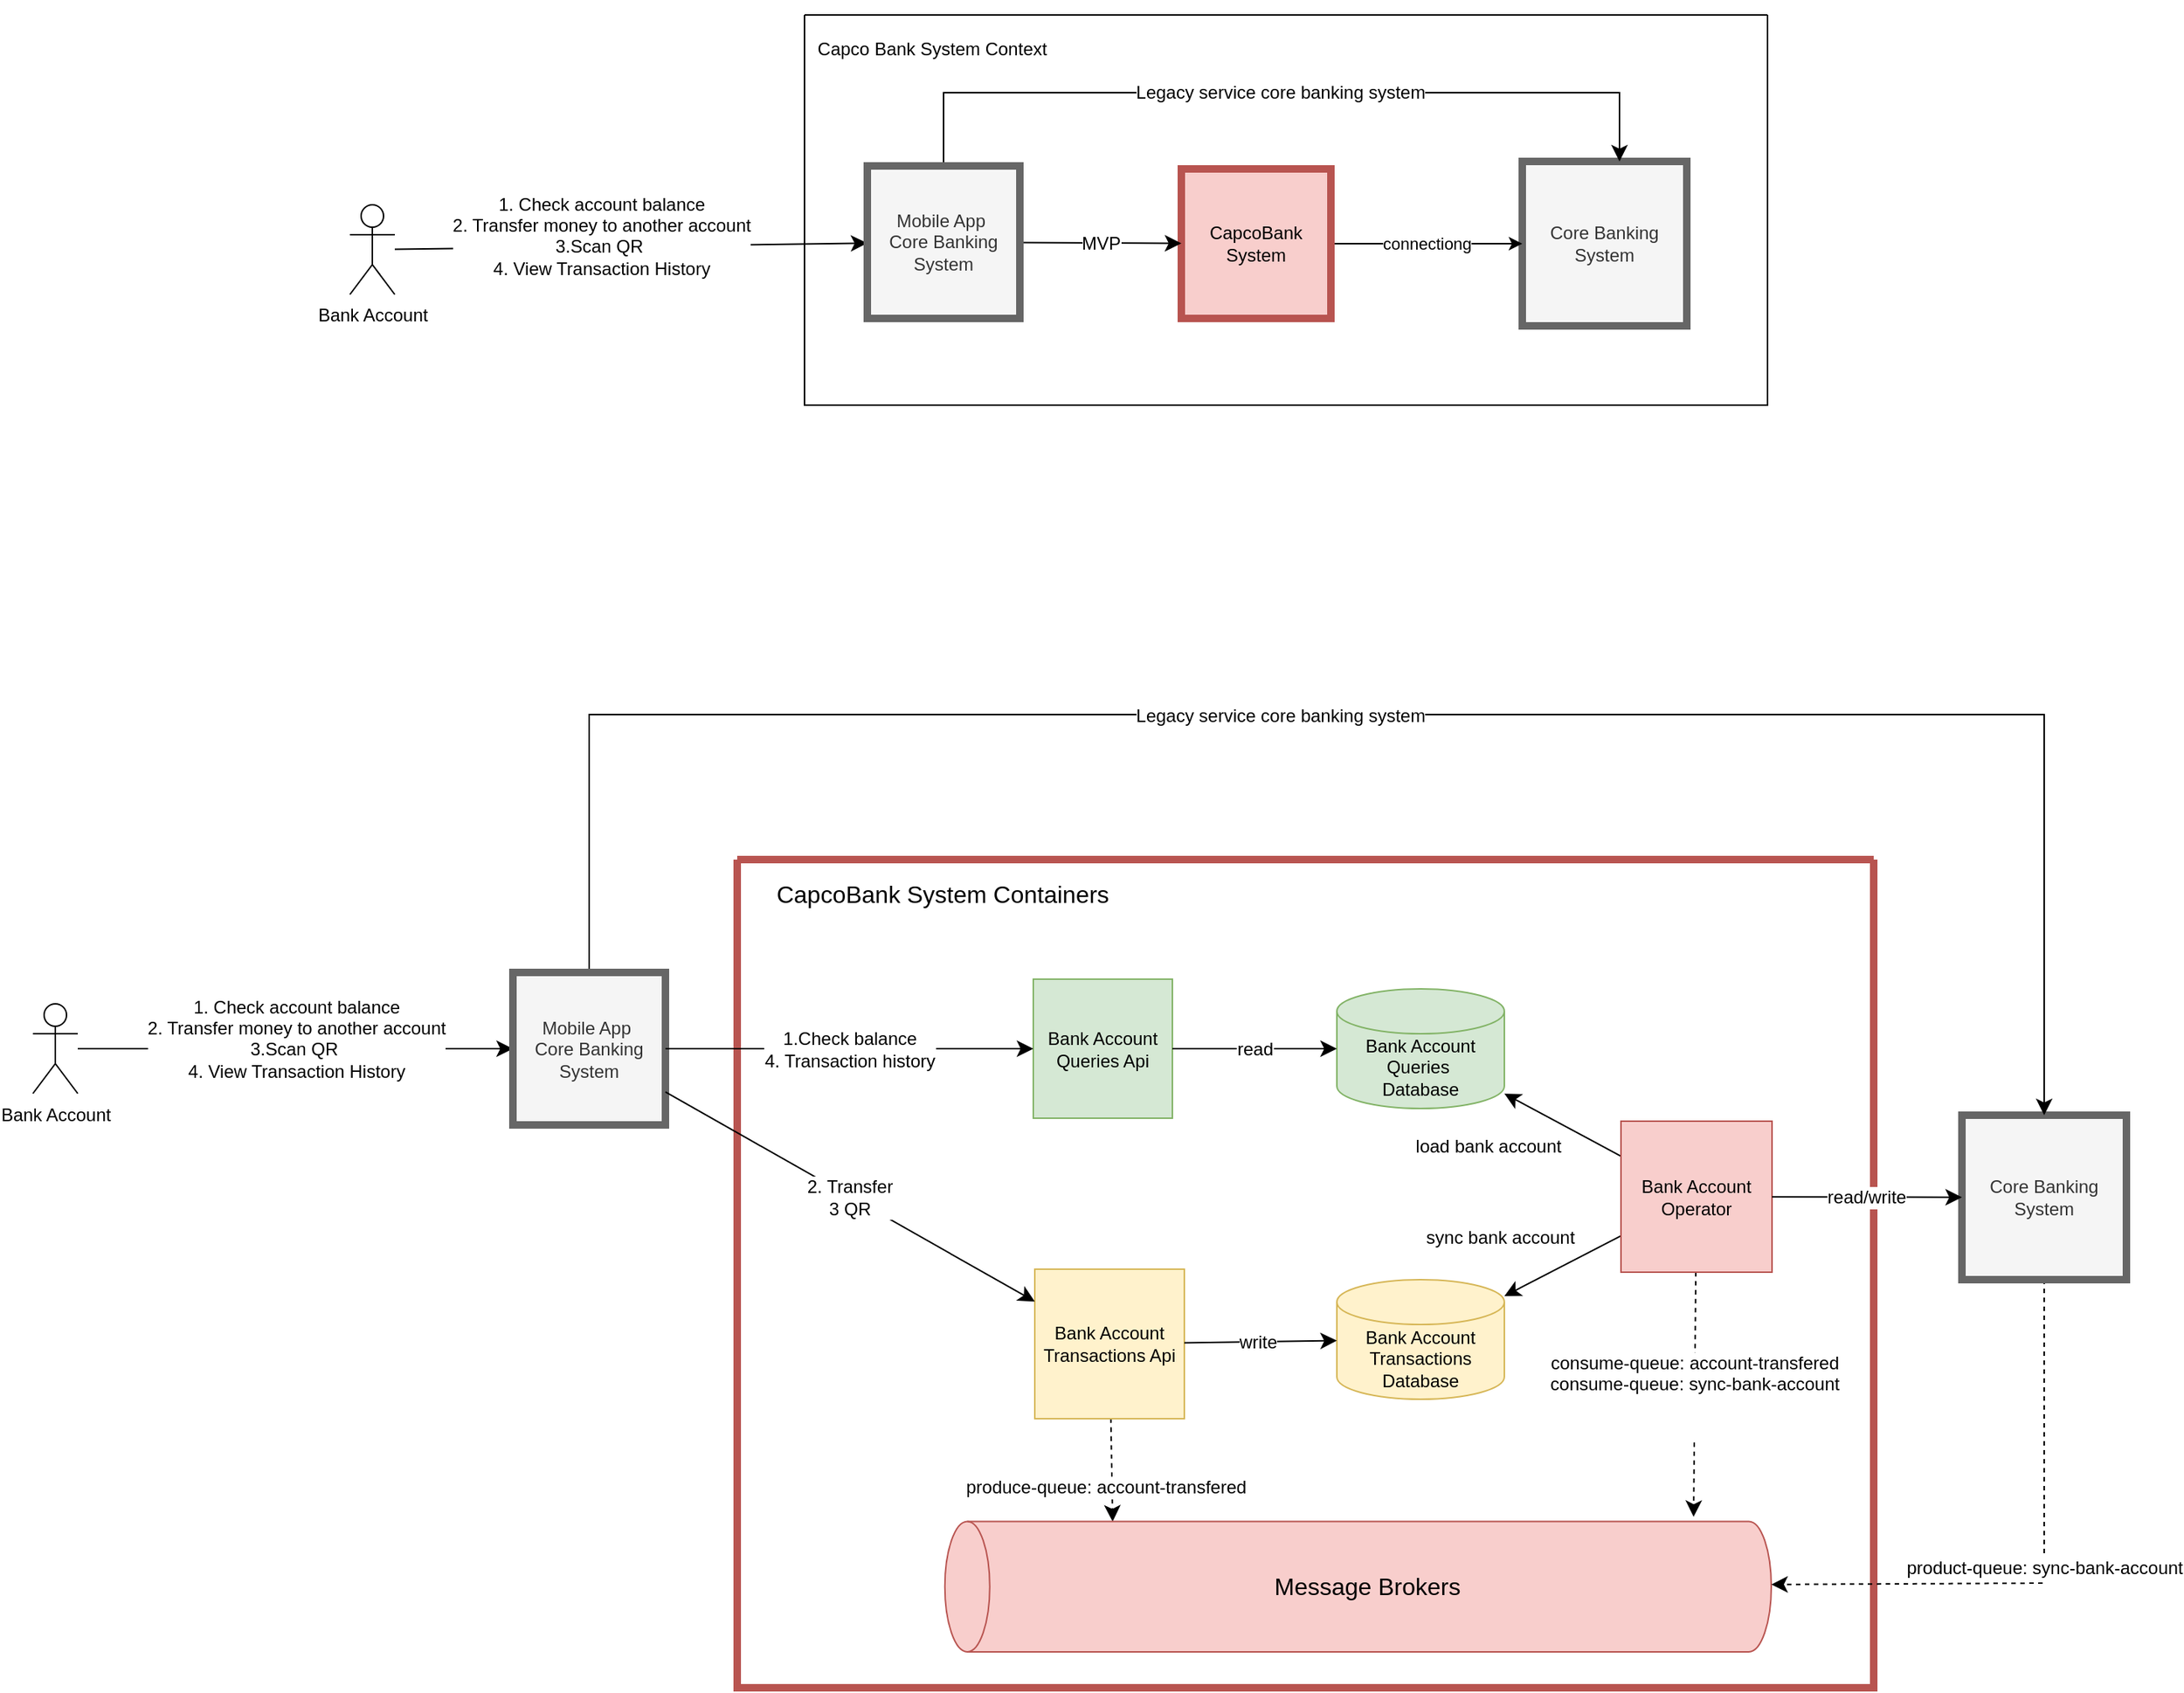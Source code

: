 <mxfile version="26.0.16">
  <diagram name="Page-1" id="Qv8gykM19spB9sORM2q8">
    <mxGraphModel dx="2435" dy="1482" grid="0" gridSize="10" guides="1" tooltips="1" connect="1" arrows="1" fold="1" page="0" pageScale="1" pageWidth="827" pageHeight="1169" math="0" shadow="0">
      <root>
        <mxCell id="0" />
        <mxCell id="1" parent="0" />
        <mxCell id="58TWu8AOUMXrwjDCKBES-9" style="edgeStyle=none;curved=1;rounded=0;orthogonalLoop=1;jettySize=auto;html=1;fontSize=12;startSize=8;endSize=8;" edge="1" parent="1" source="58TWu8AOUMXrwjDCKBES-2" target="58TWu8AOUMXrwjDCKBES-74">
          <mxGeometry relative="1" as="geometry">
            <mxPoint x="-420" y="-356" as="targetPoint" />
          </mxGeometry>
        </mxCell>
        <mxCell id="58TWu8AOUMXrwjDCKBES-48" value="1. Check account balance&lt;div&gt;2. Transfer money to another account&lt;/div&gt;&lt;div&gt;3.Scan QR&amp;nbsp;&lt;/div&gt;&lt;div&gt;4.&amp;nbsp;View Transaction History&lt;/div&gt;&lt;div&gt;&lt;br&gt;&lt;/div&gt;" style="edgeLabel;html=1;align=center;verticalAlign=middle;resizable=0;points=[];fontSize=12;" vertex="1" connectable="0" parent="58TWu8AOUMXrwjDCKBES-9">
          <mxGeometry x="-0.13" relative="1" as="geometry">
            <mxPoint as="offset" />
          </mxGeometry>
        </mxCell>
        <mxCell id="58TWu8AOUMXrwjDCKBES-2" value="Bank Account" style="shape=umlActor;verticalLabelPosition=bottom;verticalAlign=top;html=1;outlineConnect=0;" vertex="1" parent="1">
          <mxGeometry x="-619" y="-297" width="30" height="60" as="geometry" />
        </mxCell>
        <mxCell id="58TWu8AOUMXrwjDCKBES-3" value="" style="swimlane;startSize=0;" vertex="1" parent="1">
          <mxGeometry x="-315" y="-424" width="644" height="261" as="geometry">
            <mxRectangle x="240" y="170" width="50" height="40" as="alternateBounds" />
          </mxGeometry>
        </mxCell>
        <mxCell id="58TWu8AOUMXrwjDCKBES-4" value="Capco Bank System Context" style="text;html=1;align=center;verticalAlign=middle;resizable=0;points=[];autosize=1;strokeColor=none;fillColor=none;" vertex="1" parent="58TWu8AOUMXrwjDCKBES-3">
          <mxGeometry y="8" width="170" height="30" as="geometry" />
        </mxCell>
        <mxCell id="58TWu8AOUMXrwjDCKBES-5" value="Core Banking System" style="whiteSpace=wrap;html=1;aspect=fixed;fillColor=#f5f5f5;strokeColor=#666666;strokeWidth=5;fontColor=#333333;" vertex="1" parent="58TWu8AOUMXrwjDCKBES-3">
          <mxGeometry x="480" y="98" width="110" height="110" as="geometry" />
        </mxCell>
        <mxCell id="58TWu8AOUMXrwjDCKBES-6" style="edgeStyle=orthogonalEdgeStyle;rounded=0;orthogonalLoop=1;jettySize=auto;html=1;" edge="1" parent="58TWu8AOUMXrwjDCKBES-3" source="58TWu8AOUMXrwjDCKBES-8" target="58TWu8AOUMXrwjDCKBES-5">
          <mxGeometry relative="1" as="geometry" />
        </mxCell>
        <mxCell id="58TWu8AOUMXrwjDCKBES-7" value="connectiong" style="edgeLabel;html=1;align=center;verticalAlign=middle;resizable=0;points=[];" vertex="1" connectable="0" parent="58TWu8AOUMXrwjDCKBES-6">
          <mxGeometry x="0.283" relative="1" as="geometry">
            <mxPoint x="-18" as="offset" />
          </mxGeometry>
        </mxCell>
        <mxCell id="58TWu8AOUMXrwjDCKBES-8" value="CapcoBank System" style="whiteSpace=wrap;html=1;aspect=fixed;fillColor=#f8cecc;strokeColor=#b85450;strokeWidth=5;" vertex="1" parent="58TWu8AOUMXrwjDCKBES-3">
          <mxGeometry x="252" y="103" width="100" height="100" as="geometry" />
        </mxCell>
        <mxCell id="58TWu8AOUMXrwjDCKBES-75" value="MVP" style="edgeStyle=none;curved=1;rounded=0;orthogonalLoop=1;jettySize=auto;html=1;fontSize=12;startSize=8;endSize=8;" edge="1" parent="58TWu8AOUMXrwjDCKBES-3" source="58TWu8AOUMXrwjDCKBES-74" target="58TWu8AOUMXrwjDCKBES-8">
          <mxGeometry relative="1" as="geometry" />
        </mxCell>
        <mxCell id="58TWu8AOUMXrwjDCKBES-78" value="Legacy service core&amp;nbsp;banking system" style="edgeStyle=orthogonalEdgeStyle;rounded=0;orthogonalLoop=1;jettySize=auto;html=1;fontSize=12;startSize=8;endSize=8;" edge="1" parent="58TWu8AOUMXrwjDCKBES-3" source="58TWu8AOUMXrwjDCKBES-74" target="58TWu8AOUMXrwjDCKBES-5">
          <mxGeometry relative="1" as="geometry">
            <Array as="points">
              <mxPoint x="93" y="52" />
              <mxPoint x="545" y="52" />
            </Array>
          </mxGeometry>
        </mxCell>
        <mxCell id="58TWu8AOUMXrwjDCKBES-74" value="Mobile App&amp;nbsp;&lt;div&gt;Core Banking&lt;div&gt;System&lt;/div&gt;&lt;/div&gt;" style="whiteSpace=wrap;html=1;aspect=fixed;fillColor=#f5f5f5;strokeColor=#666666;strokeWidth=5;fontColor=#333333;" vertex="1" parent="58TWu8AOUMXrwjDCKBES-3">
          <mxGeometry x="42" y="101" width="102" height="102" as="geometry" />
        </mxCell>
        <mxCell id="58TWu8AOUMXrwjDCKBES-16" value="" style="swimlane;startSize=0;fillColor=#f8cecc;strokeColor=#b85450;strokeWidth=5;gradientColor=none;swimlaneFillColor=none;" vertex="1" parent="1">
          <mxGeometry x="-360" y="141" width="760" height="554" as="geometry" />
        </mxCell>
        <mxCell id="58TWu8AOUMXrwjDCKBES-17" value="CapcoBank System Containers" style="text;html=1;align=center;verticalAlign=middle;resizable=0;points=[];autosize=1;strokeColor=none;fillColor=none;fontSize=16;" vertex="1" parent="58TWu8AOUMXrwjDCKBES-16">
          <mxGeometry x="18" y="7" width="237" height="31" as="geometry" />
        </mxCell>
        <mxCell id="58TWu8AOUMXrwjDCKBES-21" value="Bank Account Queries Api" style="whiteSpace=wrap;html=1;aspect=fixed;fillColor=#d5e8d4;strokeColor=#82b366;" vertex="1" parent="58TWu8AOUMXrwjDCKBES-16">
          <mxGeometry x="198" y="80" width="93" height="93" as="geometry" />
        </mxCell>
        <mxCell id="58TWu8AOUMXrwjDCKBES-38" style="edgeStyle=none;curved=1;rounded=0;orthogonalLoop=1;jettySize=auto;html=1;fontSize=12;startSize=8;endSize=8;dashed=1;entryX=0.998;entryY=0.203;entryDx=0;entryDy=0;entryPerimeter=0;" edge="1" parent="58TWu8AOUMXrwjDCKBES-16" source="58TWu8AOUMXrwjDCKBES-25" target="58TWu8AOUMXrwjDCKBES-36">
          <mxGeometry relative="1" as="geometry" />
        </mxCell>
        <mxCell id="58TWu8AOUMXrwjDCKBES-39" value="produce-queue: account-transfered&amp;nbsp;" style="edgeLabel;html=1;align=center;verticalAlign=middle;resizable=0;points=[];fontSize=12;" vertex="1" connectable="0" parent="58TWu8AOUMXrwjDCKBES-38">
          <mxGeometry x="0.328" y="-3" relative="1" as="geometry">
            <mxPoint as="offset" />
          </mxGeometry>
        </mxCell>
        <mxCell id="58TWu8AOUMXrwjDCKBES-25" value="Bank Account Transactions Api" style="whiteSpace=wrap;html=1;aspect=fixed;fillColor=#fff2cc;strokeColor=#d6b656;" vertex="1" parent="58TWu8AOUMXrwjDCKBES-16">
          <mxGeometry x="199" y="274" width="100" height="100" as="geometry" />
        </mxCell>
        <mxCell id="58TWu8AOUMXrwjDCKBES-31" value="Bank Account Queries&amp;nbsp;&lt;div&gt;Database&lt;/div&gt;" style="shape=cylinder3;whiteSpace=wrap;html=1;boundedLbl=1;backgroundOutline=1;size=15;fillColor=#d5e8d4;strokeColor=#82b366;" vertex="1" parent="58TWu8AOUMXrwjDCKBES-16">
          <mxGeometry x="401" y="86.5" width="112" height="80" as="geometry" />
        </mxCell>
        <mxCell id="58TWu8AOUMXrwjDCKBES-23" value="read" style="edgeStyle=none;curved=1;rounded=0;orthogonalLoop=1;jettySize=auto;html=1;fontSize=12;startSize=8;endSize=8;" edge="1" parent="58TWu8AOUMXrwjDCKBES-16" source="58TWu8AOUMXrwjDCKBES-21" target="58TWu8AOUMXrwjDCKBES-31">
          <mxGeometry relative="1" as="geometry" />
        </mxCell>
        <mxCell id="58TWu8AOUMXrwjDCKBES-32" value="Bank Account Transactions Database" style="shape=cylinder3;whiteSpace=wrap;html=1;boundedLbl=1;backgroundOutline=1;size=15;fillColor=#fff2cc;strokeColor=#d6b656;" vertex="1" parent="58TWu8AOUMXrwjDCKBES-16">
          <mxGeometry x="401" y="281" width="112" height="80" as="geometry" />
        </mxCell>
        <mxCell id="58TWu8AOUMXrwjDCKBES-26" style="edgeStyle=none;curved=1;rounded=0;orthogonalLoop=1;jettySize=auto;html=1;fontSize=12;startSize=8;endSize=8;" edge="1" parent="58TWu8AOUMXrwjDCKBES-16" source="58TWu8AOUMXrwjDCKBES-25" target="58TWu8AOUMXrwjDCKBES-32">
          <mxGeometry relative="1" as="geometry" />
        </mxCell>
        <mxCell id="58TWu8AOUMXrwjDCKBES-27" value="write" style="edgeLabel;html=1;align=center;verticalAlign=middle;resizable=0;points=[];fontSize=12;" vertex="1" connectable="0" parent="58TWu8AOUMXrwjDCKBES-26">
          <mxGeometry x="-0.038" relative="1" as="geometry">
            <mxPoint as="offset" />
          </mxGeometry>
        </mxCell>
        <mxCell id="58TWu8AOUMXrwjDCKBES-42" value="consume-queue: account-transfered&lt;div&gt;consume-queue: sync-bank-account&lt;div&gt;&lt;br&gt;&lt;/div&gt;&lt;div&gt;&lt;br&gt;&lt;/div&gt;&lt;/div&gt;" style="edgeStyle=none;curved=1;rounded=0;orthogonalLoop=1;jettySize=auto;html=1;fontSize=12;startSize=8;endSize=8;dashed=1;entryX=1.035;entryY=0.906;entryDx=0;entryDy=0;entryPerimeter=0;" edge="1" parent="58TWu8AOUMXrwjDCKBES-16" source="58TWu8AOUMXrwjDCKBES-33" target="58TWu8AOUMXrwjDCKBES-36">
          <mxGeometry relative="1" as="geometry" />
        </mxCell>
        <mxCell id="58TWu8AOUMXrwjDCKBES-43" value="load bank account" style="edgeStyle=none;curved=1;rounded=0;orthogonalLoop=1;jettySize=auto;html=1;fontSize=12;startSize=8;endSize=8;" edge="1" parent="58TWu8AOUMXrwjDCKBES-16" source="58TWu8AOUMXrwjDCKBES-33" target="58TWu8AOUMXrwjDCKBES-31">
          <mxGeometry x="0.847" y="36" relative="1" as="geometry">
            <mxPoint as="offset" />
          </mxGeometry>
        </mxCell>
        <mxCell id="58TWu8AOUMXrwjDCKBES-45" value="sync bank account" style="edgeStyle=none;curved=1;rounded=0;orthogonalLoop=1;jettySize=auto;html=1;fontSize=12;startSize=8;endSize=8;" edge="1" parent="58TWu8AOUMXrwjDCKBES-16" source="58TWu8AOUMXrwjDCKBES-33" target="58TWu8AOUMXrwjDCKBES-32">
          <mxGeometry x="0.652" y="-36" relative="1" as="geometry">
            <mxPoint as="offset" />
          </mxGeometry>
        </mxCell>
        <mxCell id="58TWu8AOUMXrwjDCKBES-33" value="Bank Account Operator" style="whiteSpace=wrap;html=1;aspect=fixed;fillColor=#f8cecc;strokeColor=#b85450;" vertex="1" parent="58TWu8AOUMXrwjDCKBES-16">
          <mxGeometry x="591" y="175" width="101" height="101" as="geometry" />
        </mxCell>
        <mxCell id="58TWu8AOUMXrwjDCKBES-36" value="" style="shape=cylinder3;whiteSpace=wrap;html=1;boundedLbl=1;backgroundOutline=1;size=15;rotation=-90;fillColor=#f8cecc;strokeColor=#b85450;" vertex="1" parent="58TWu8AOUMXrwjDCKBES-16">
          <mxGeometry x="371.56" y="210" width="87.25" height="552.63" as="geometry" />
        </mxCell>
        <mxCell id="58TWu8AOUMXrwjDCKBES-37" value="Message Brokers" style="text;html=1;align=center;verticalAlign=middle;resizable=0;points=[];autosize=1;strokeColor=none;fillColor=none;fontSize=16;" vertex="1" parent="58TWu8AOUMXrwjDCKBES-16">
          <mxGeometry x="351" y="470.81" width="140" height="31" as="geometry" />
        </mxCell>
        <mxCell id="58TWu8AOUMXrwjDCKBES-77" value="product-queue: sync-bank-account" style="edgeStyle=orthogonalEdgeStyle;rounded=0;orthogonalLoop=1;jettySize=auto;html=1;fontSize=12;startSize=8;endSize=8;dashed=1;" edge="1" parent="1" source="58TWu8AOUMXrwjDCKBES-22" target="58TWu8AOUMXrwjDCKBES-36">
          <mxGeometry relative="1" as="geometry">
            <Array as="points">
              <mxPoint x="514" y="625" />
            </Array>
          </mxGeometry>
        </mxCell>
        <mxCell id="58TWu8AOUMXrwjDCKBES-22" value="Core Banking System" style="whiteSpace=wrap;html=1;aspect=fixed;fillColor=#f5f5f5;strokeColor=#666666;strokeWidth=5;fontColor=#333333;" vertex="1" parent="1">
          <mxGeometry x="459" y="312" width="110" height="110" as="geometry" />
        </mxCell>
        <mxCell id="58TWu8AOUMXrwjDCKBES-29" value="1. Check account balance&lt;div&gt;2. Transfer money to another account&lt;/div&gt;&lt;div&gt;3.Scan QR&amp;nbsp;&lt;/div&gt;&lt;div&gt;4.&amp;nbsp;View Transaction History&lt;/div&gt;&lt;div&gt;&lt;br&gt;&lt;/div&gt;" style="edgeStyle=none;curved=1;rounded=0;orthogonalLoop=1;jettySize=auto;html=1;fontSize=12;startSize=8;endSize=8;" edge="1" parent="1" source="58TWu8AOUMXrwjDCKBES-28" target="58TWu8AOUMXrwjDCKBES-20">
          <mxGeometry x="0.004" relative="1" as="geometry">
            <mxPoint as="offset" />
          </mxGeometry>
        </mxCell>
        <mxCell id="58TWu8AOUMXrwjDCKBES-28" value="Bank Account" style="shape=umlActor;verticalLabelPosition=bottom;verticalAlign=top;html=1;outlineConnect=0;" vertex="1" parent="1">
          <mxGeometry x="-831" y="237.5" width="30" height="60" as="geometry" />
        </mxCell>
        <mxCell id="58TWu8AOUMXrwjDCKBES-35" value="read/write" style="edgeStyle=none;curved=1;rounded=0;orthogonalLoop=1;jettySize=auto;html=1;fontSize=12;startSize=8;endSize=8;" edge="1" parent="1" source="58TWu8AOUMXrwjDCKBES-33" target="58TWu8AOUMXrwjDCKBES-22">
          <mxGeometry relative="1" as="geometry" />
        </mxCell>
        <mxCell id="58TWu8AOUMXrwjDCKBES-47" style="edgeStyle=none;curved=1;rounded=0;orthogonalLoop=1;jettySize=auto;html=1;entryX=0.5;entryY=0;entryDx=0;entryDy=0;fontSize=12;startSize=8;endSize=8;" edge="1" parent="1" source="58TWu8AOUMXrwjDCKBES-3" target="58TWu8AOUMXrwjDCKBES-3">
          <mxGeometry relative="1" as="geometry" />
        </mxCell>
        <mxCell id="58TWu8AOUMXrwjDCKBES-79" style="edgeStyle=orthogonalEdgeStyle;rounded=0;orthogonalLoop=1;jettySize=auto;html=1;fontSize=12;startSize=8;endSize=8;" edge="1" parent="1" source="58TWu8AOUMXrwjDCKBES-20" target="58TWu8AOUMXrwjDCKBES-22">
          <mxGeometry relative="1" as="geometry">
            <Array as="points">
              <mxPoint x="-459" y="44" />
              <mxPoint x="514" y="44" />
            </Array>
          </mxGeometry>
        </mxCell>
        <mxCell id="58TWu8AOUMXrwjDCKBES-80" value="Legacy service core&amp;nbsp;banking system" style="edgeLabel;html=1;align=center;verticalAlign=middle;resizable=0;points=[];fontSize=12;" vertex="1" connectable="0" parent="58TWu8AOUMXrwjDCKBES-79">
          <mxGeometry x="-0.102" y="-1" relative="1" as="geometry">
            <mxPoint as="offset" />
          </mxGeometry>
        </mxCell>
        <mxCell id="58TWu8AOUMXrwjDCKBES-20" value="Mobile App&amp;nbsp;&lt;div&gt;Core Banking&lt;div&gt;System&lt;/div&gt;&lt;/div&gt;" style="whiteSpace=wrap;html=1;aspect=fixed;fillColor=#f5f5f5;strokeColor=#666666;strokeWidth=5;fontColor=#333333;" vertex="1" parent="1">
          <mxGeometry x="-510" y="216.5" width="102" height="102" as="geometry" />
        </mxCell>
        <mxCell id="58TWu8AOUMXrwjDCKBES-30" value="2. Transfer&lt;div&gt;3 QR&lt;/div&gt;" style="edgeStyle=none;curved=1;rounded=0;orthogonalLoop=1;jettySize=auto;html=1;fontSize=12;startSize=8;endSize=8;" edge="1" parent="1" source="58TWu8AOUMXrwjDCKBES-20" target="58TWu8AOUMXrwjDCKBES-25">
          <mxGeometry relative="1" as="geometry" />
        </mxCell>
        <mxCell id="58TWu8AOUMXrwjDCKBES-24" value="1.Check balance&lt;div&gt;4. Transaction history&lt;/div&gt;" style="edgeStyle=none;curved=1;rounded=0;orthogonalLoop=1;jettySize=auto;html=1;fontSize=12;startSize=8;endSize=8;" edge="1" parent="1" source="58TWu8AOUMXrwjDCKBES-20" target="58TWu8AOUMXrwjDCKBES-21">
          <mxGeometry relative="1" as="geometry" />
        </mxCell>
      </root>
    </mxGraphModel>
  </diagram>
</mxfile>
